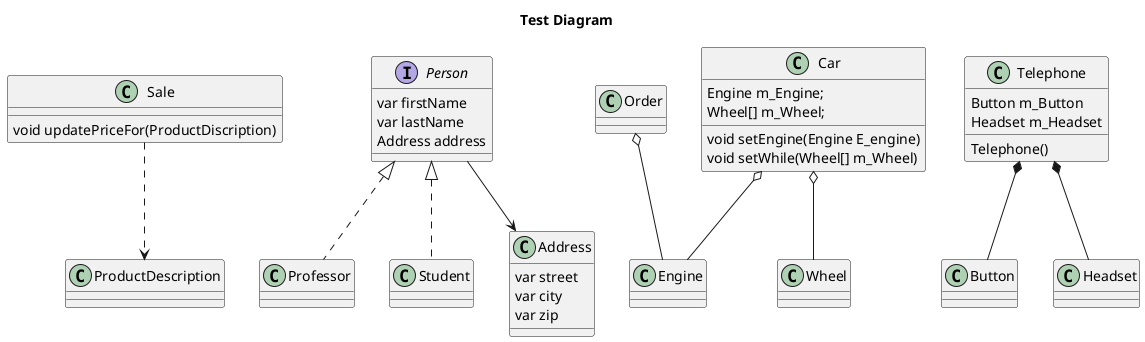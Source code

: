 @startuml
title Test Diagram
    class Sale {
        void updatePriceFor(ProductDiscription) 
    }
    class ProductDescription{

    }
    
    Sale ..> ProductDescription

    interface Person {
        var firstName
        var lastName
        Address address
    }
    class Professor {

    }
    Person <|.. Professor
 
    class Student {

    }
    Person <|.. Student

    Class Address {
        var street
        var city
        var zip
    }
    Person --> Address

    class Order {
    
    } 

    class Car {
        Engine m_Engine;
        Wheel[] m_Wheel;

        void setEngine(Engine E_engine)
        void setWhile(Wheel[] m_Wheel)
    }

    class Engine {

    }

    class Wheel {

    }
    Car o-- Engine
    Car o-- Wheel
    Order o-- Engine

    class Telephone {
        Button m_Button
        Headset m_Headset

        Telephone()
    }
    class Button {

    }
    class Headset {

    }
    Telephone *-- Button
    Telephone *-- Headset
@enduml
